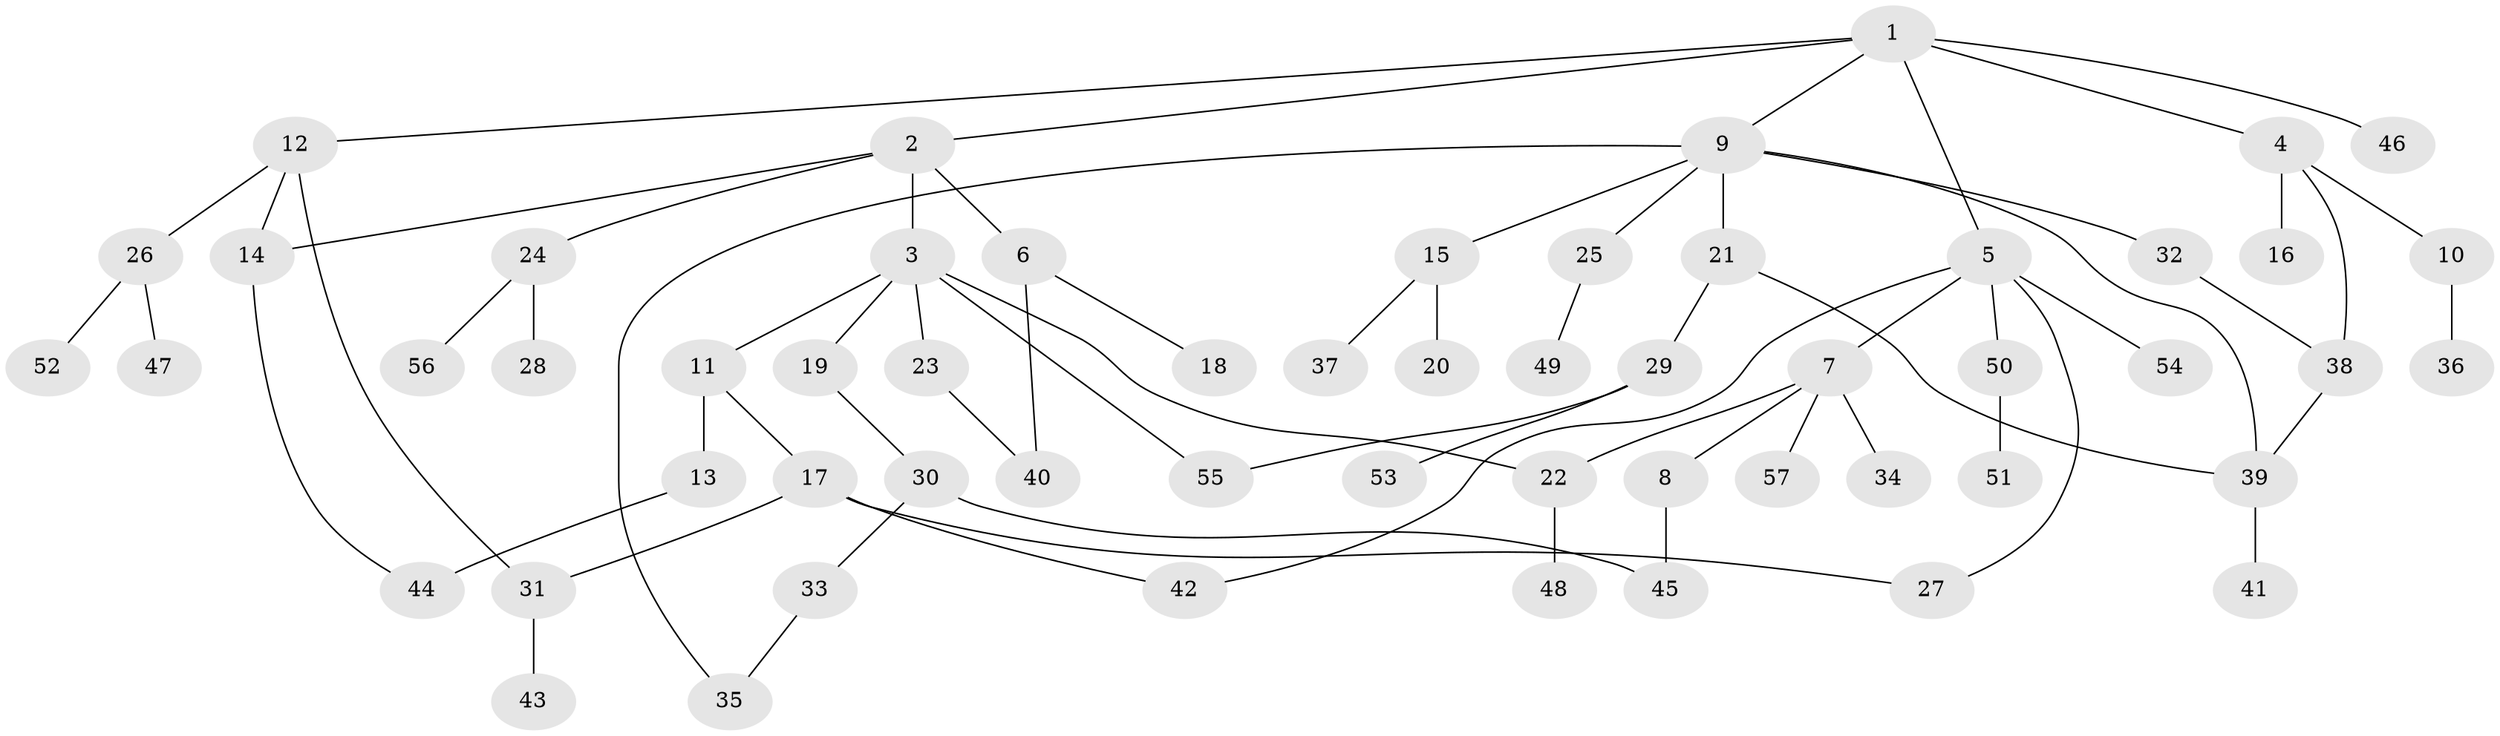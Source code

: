 // original degree distribution, {6: 0.02654867256637168, 7: 0.008849557522123894, 2: 0.2831858407079646, 4: 0.09734513274336283, 3: 0.168141592920354, 5: 0.017699115044247787, 8: 0.008849557522123894, 1: 0.3893805309734513}
// Generated by graph-tools (version 1.1) at 2025/34/03/09/25 02:34:05]
// undirected, 57 vertices, 69 edges
graph export_dot {
graph [start="1"]
  node [color=gray90,style=filled];
  1;
  2;
  3;
  4;
  5;
  6;
  7;
  8;
  9;
  10;
  11;
  12;
  13;
  14;
  15;
  16;
  17;
  18;
  19;
  20;
  21;
  22;
  23;
  24;
  25;
  26;
  27;
  28;
  29;
  30;
  31;
  32;
  33;
  34;
  35;
  36;
  37;
  38;
  39;
  40;
  41;
  42;
  43;
  44;
  45;
  46;
  47;
  48;
  49;
  50;
  51;
  52;
  53;
  54;
  55;
  56;
  57;
  1 -- 2 [weight=1.0];
  1 -- 4 [weight=1.0];
  1 -- 5 [weight=1.0];
  1 -- 9 [weight=1.0];
  1 -- 12 [weight=1.0];
  1 -- 46 [weight=1.0];
  2 -- 3 [weight=1.0];
  2 -- 6 [weight=1.0];
  2 -- 14 [weight=1.0];
  2 -- 24 [weight=1.0];
  3 -- 11 [weight=1.0];
  3 -- 19 [weight=1.0];
  3 -- 22 [weight=1.0];
  3 -- 23 [weight=1.0];
  3 -- 55 [weight=1.0];
  4 -- 10 [weight=1.0];
  4 -- 16 [weight=1.0];
  4 -- 38 [weight=1.0];
  5 -- 7 [weight=1.0];
  5 -- 27 [weight=1.0];
  5 -- 42 [weight=1.0];
  5 -- 50 [weight=1.0];
  5 -- 54 [weight=1.0];
  6 -- 18 [weight=1.0];
  6 -- 40 [weight=1.0];
  7 -- 8 [weight=1.0];
  7 -- 22 [weight=1.0];
  7 -- 34 [weight=1.0];
  7 -- 57 [weight=1.0];
  8 -- 45 [weight=1.0];
  9 -- 15 [weight=1.0];
  9 -- 21 [weight=1.0];
  9 -- 25 [weight=1.0];
  9 -- 32 [weight=1.0];
  9 -- 35 [weight=1.0];
  9 -- 39 [weight=1.0];
  10 -- 36 [weight=2.0];
  11 -- 13 [weight=1.0];
  11 -- 17 [weight=2.0];
  12 -- 14 [weight=1.0];
  12 -- 26 [weight=1.0];
  12 -- 31 [weight=1.0];
  13 -- 44 [weight=2.0];
  14 -- 44 [weight=1.0];
  15 -- 20 [weight=1.0];
  15 -- 37 [weight=1.0];
  17 -- 27 [weight=1.0];
  17 -- 31 [weight=1.0];
  17 -- 42 [weight=1.0];
  19 -- 30 [weight=1.0];
  21 -- 29 [weight=1.0];
  21 -- 39 [weight=1.0];
  22 -- 48 [weight=1.0];
  23 -- 40 [weight=1.0];
  24 -- 28 [weight=1.0];
  24 -- 56 [weight=1.0];
  25 -- 49 [weight=1.0];
  26 -- 47 [weight=1.0];
  26 -- 52 [weight=1.0];
  29 -- 53 [weight=1.0];
  29 -- 55 [weight=1.0];
  30 -- 33 [weight=1.0];
  30 -- 45 [weight=1.0];
  31 -- 43 [weight=1.0];
  32 -- 38 [weight=1.0];
  33 -- 35 [weight=1.0];
  38 -- 39 [weight=1.0];
  39 -- 41 [weight=3.0];
  50 -- 51 [weight=2.0];
}
